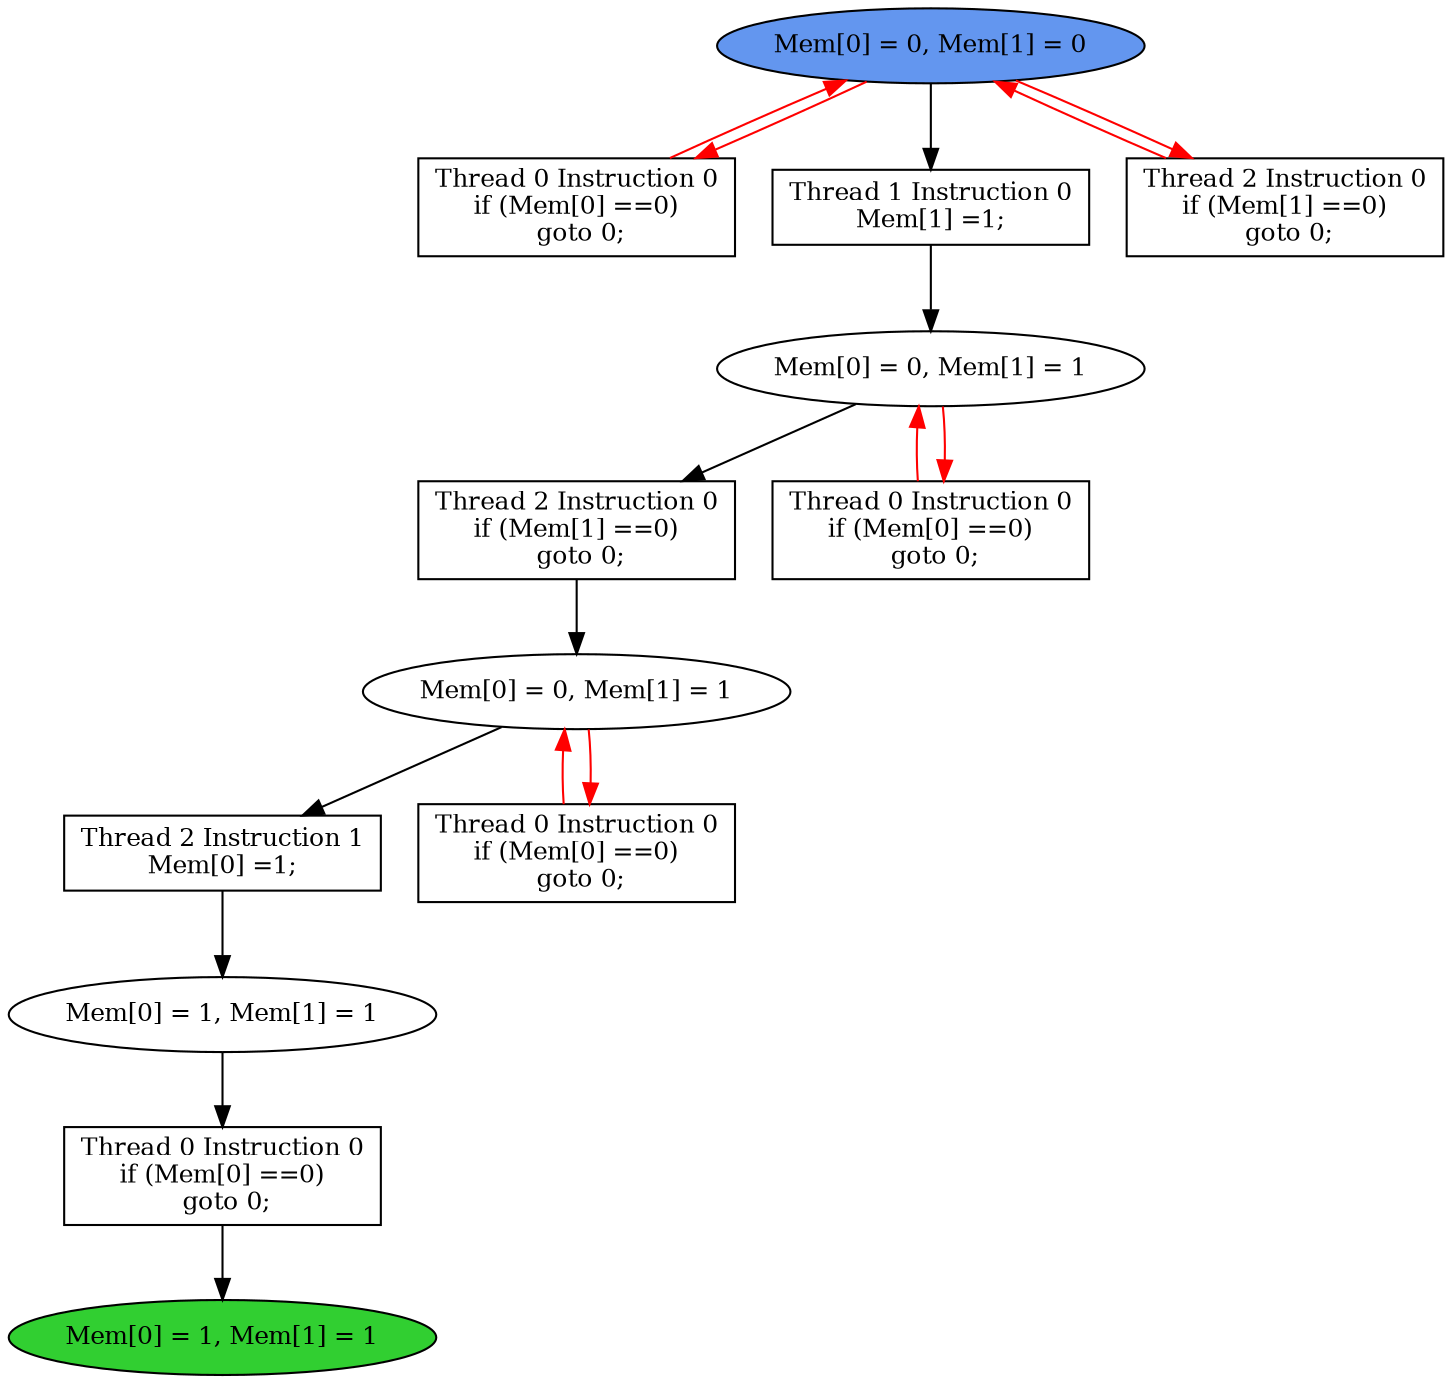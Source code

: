 digraph "graph" {
graph [fontsize=12]
node [fontsize=12]
edge [fontsize=12]
rankdir=TB;
"N15" -> "N14" [uuid = "<A0, S2>", color = "#000000", fontcolor = "#ffffff", style = "solid", label = "", dir = "forward", weight = "1"]
"N24" -> "N23" [uuid = "<A1, S1>", color = "#000000", fontcolor = "#ffffff", style = "solid", label = "", dir = "forward", weight = "1"]
"N13" -> "N12" [uuid = "<A2, END>", color = "#000000", fontcolor = "#ffffff", style = "solid", label = "", dir = "forward", weight = "1"]
"N23" -> "N22" [uuid = "<A3, S1>", color = "#ff0000", fontcolor = "#ffffff", style = "solid", label = "", dir = "back", weight = "1"]
"N25" -> "N21" [uuid = "<A4, S0>", color = "#ff0000", fontcolor = "#ffffff", style = "solid", label = "", dir = "back", weight = "1"]
"N27" -> "N20" [uuid = "<A5, START>", color = "#ff0000", fontcolor = "#ffffff", style = "solid", label = "", dir = "back", weight = "1"]
"N26" -> "N25" [uuid = "<A6, S0>", color = "#000000", fontcolor = "#ffffff", style = "solid", label = "", dir = "forward", weight = "1"]
"N27" -> "N19" [uuid = "<A7, START>", color = "#ff0000", fontcolor = "#ffffff", style = "solid", label = "", dir = "back", weight = "1"]
"N23" -> "N15" [uuid = "<A0, S1>", color = "#000000", fontcolor = "#ffffff", style = "solid", label = "", dir = "forward", weight = "1"]
"N25" -> "N24" [uuid = "<A1, S0>", color = "#000000", fontcolor = "#ffffff", style = "solid", label = "", dir = "forward", weight = "1"]
"N14" -> "N13" [uuid = "<A2, S2>", color = "#000000", fontcolor = "#ffffff", style = "solid", label = "", dir = "forward", weight = "1"]
"N23" -> "N22" [uuid = "<A3, S1>", color = "#ff0000", fontcolor = "#ffffff", style = "solid", label = "", dir = "forward", weight = "1"]
"N25" -> "N21" [uuid = "<A4, S0>", color = "#ff0000", fontcolor = "#ffffff", style = "solid", label = "", dir = "forward", weight = "1"]
"N27" -> "N20" [uuid = "<A5, START>", color = "#ff0000", fontcolor = "#ffffff", style = "solid", label = "", dir = "forward", weight = "1"]
"N27" -> "N26" [uuid = "<A6, START>", color = "#000000", fontcolor = "#ffffff", style = "solid", label = "", dir = "forward", weight = "1"]
"N27" -> "N19" [uuid = "<A7, START>", color = "#ff0000", fontcolor = "#ffffff", style = "solid", label = "", dir = "forward", weight = "1"]
"N12" [uuid="END", label="Mem[0] = 1, Mem[1] = 1", fillcolor = "#31cf31", fontcolor = "#000000", shape = "ellipse", style = "filled, solid"]
"N13" [uuid="A2", label="Thread 0 Instruction 0
if (Mem[0] ==0)
 goto 0;", fillcolor = "#ffffff", fontcolor = "#000000", shape = "box", style = "filled, solid"]
"N14" [uuid="S2", label="Mem[0] = 1, Mem[1] = 1", fillcolor = "#ffffff", fontcolor = "#000000", shape = "ellipse", style = "filled, solid"]
"N15" [uuid="A0", label="Thread 2 Instruction 1
Mem[0] =1;", fillcolor = "#ffffff", fontcolor = "#000000", shape = "box", style = "filled, solid"]
"N19" [uuid="A7", label="Thread 2 Instruction 0
if (Mem[1] ==0)
 goto 0;", fillcolor = "#ffffff", fontcolor = "#000000", shape = "box", style = "filled, solid"]
"N20" [uuid="A5", label="Thread 0 Instruction 0
if (Mem[0] ==0)
 goto 0;", fillcolor = "#ffffff", fontcolor = "#000000", shape = "box", style = "filled, solid"]
"N21" [uuid="A4", label="Thread 0 Instruction 0
if (Mem[0] ==0)
 goto 0;", fillcolor = "#ffffff", fontcolor = "#000000", shape = "box", style = "filled, solid"]
"N22" [uuid="A3", label="Thread 0 Instruction 0
if (Mem[0] ==0)
 goto 0;", fillcolor = "#ffffff", fontcolor = "#000000", shape = "box", style = "filled, solid"]
"N23" [uuid="S1", label="Mem[0] = 0, Mem[1] = 1", fillcolor = "#ffffff", fontcolor = "#000000", shape = "ellipse", style = "filled, solid"]
"N24" [uuid="A1", label="Thread 2 Instruction 0
if (Mem[1] ==0)
 goto 0;", fillcolor = "#ffffff", fontcolor = "#000000", shape = "box", style = "filled, solid"]
"N25" [uuid="S0", label="Mem[0] = 0, Mem[1] = 1", fillcolor = "#ffffff", fontcolor = "#000000", shape = "ellipse", style = "filled, solid"]
"N26" [uuid="A6", label="Thread 1 Instruction 0
Mem[1] =1;", fillcolor = "#ffffff", fontcolor = "#000000", shape = "box", style = "filled, solid"]
"N27" [uuid="START", label="Mem[0] = 0, Mem[1] = 0", fillcolor = "#6396ef", fontcolor = "#000000", shape = "ellipse", style = "filled, solid"]
}